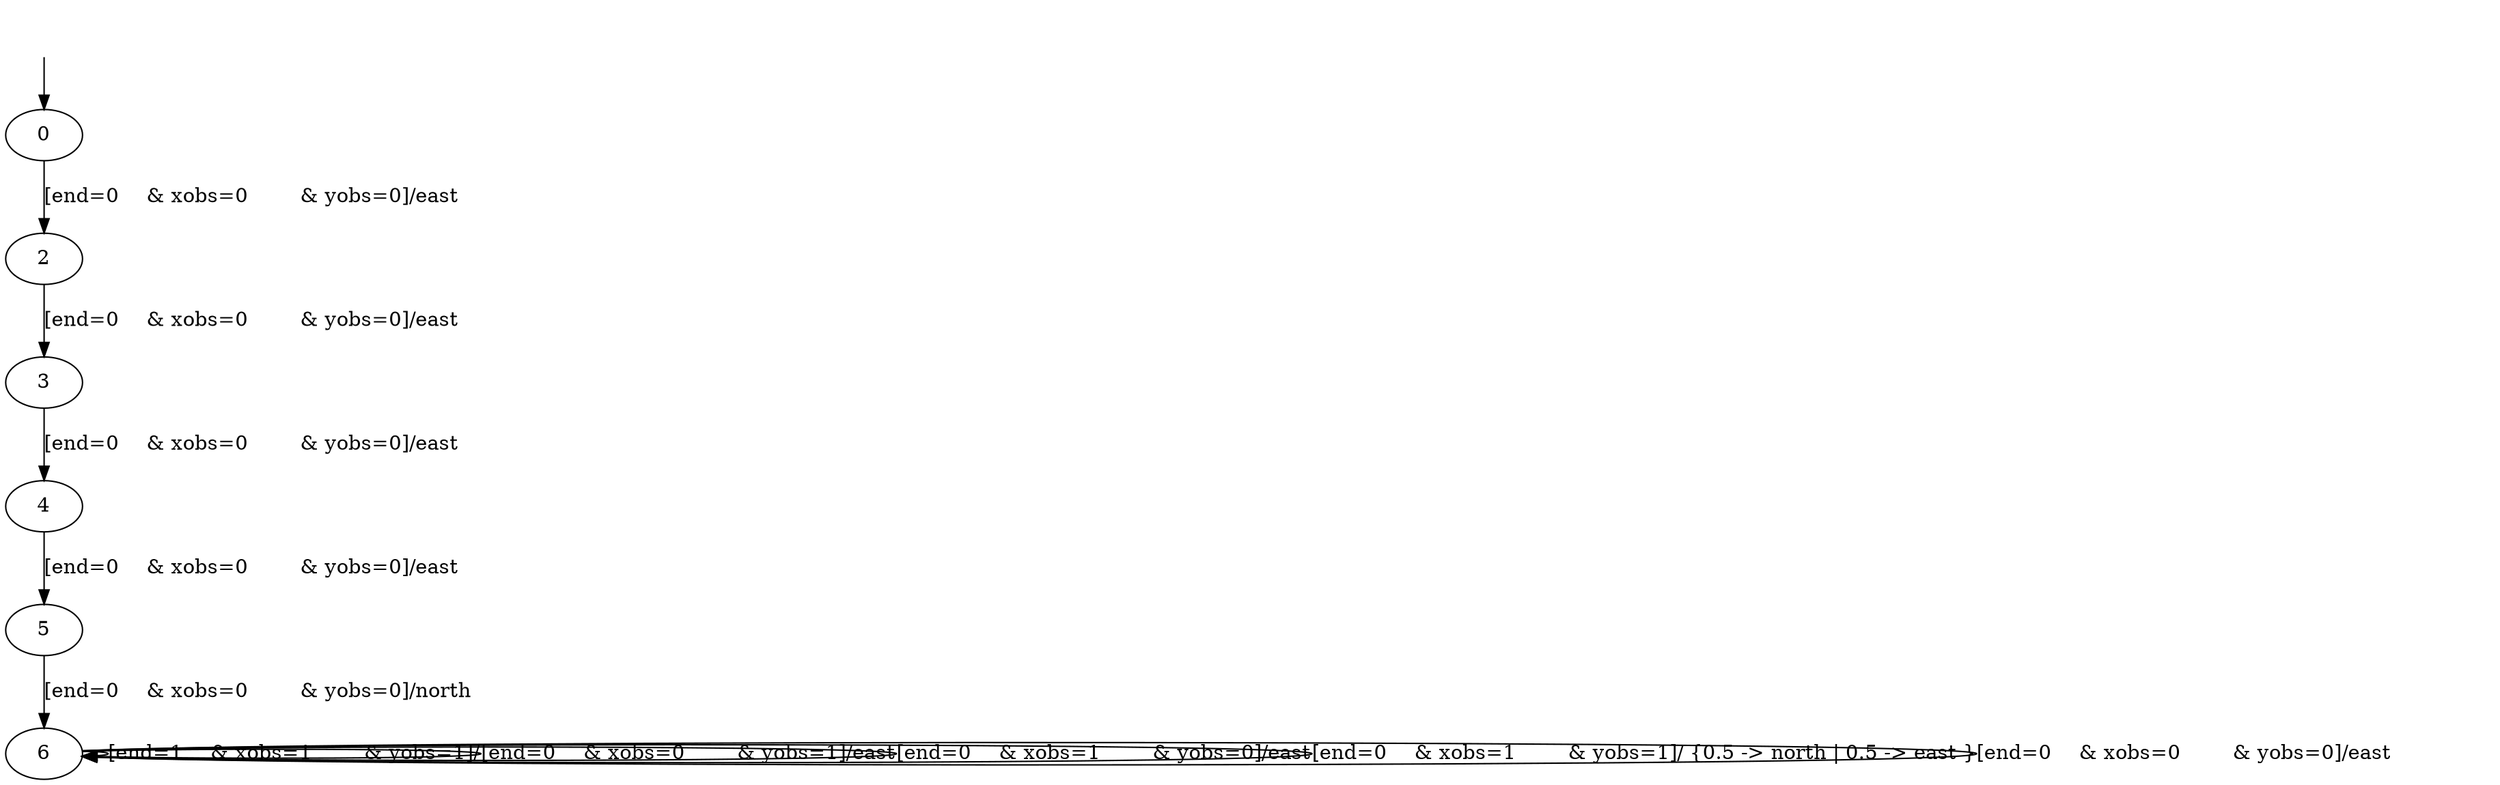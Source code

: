 digraph {
6;
5;
4;
3;
2;
0;
__init [label="", style=invis, width=0];
__init -> 0;
6 -> 6 [label="[end=1	& xobs=1	& yobs=1]/"];
6 -> 6 [label="[end=0	& xobs=0	& yobs=1]/east"];
6 -> 6 [label="[end=0	& xobs=1	& yobs=0]/east"];
6 -> 6 [label="[end=0	& xobs=1	& yobs=1]/ {0.5 -> north | 0.5 -> east }"];
6 -> 6 [label="[end=0	& xobs=0	& yobs=0]/east"];
5 -> 6 [label="[end=0	& xobs=0	& yobs=0]/north"];
4 -> 5 [label="[end=0	& xobs=0	& yobs=0]/east"];
3 -> 4 [label="[end=0	& xobs=0	& yobs=0]/east"];
2 -> 3 [label="[end=0	& xobs=0	& yobs=0]/east"];
0 -> 2 [label="[end=0	& xobs=0	& yobs=0]/east"];
}